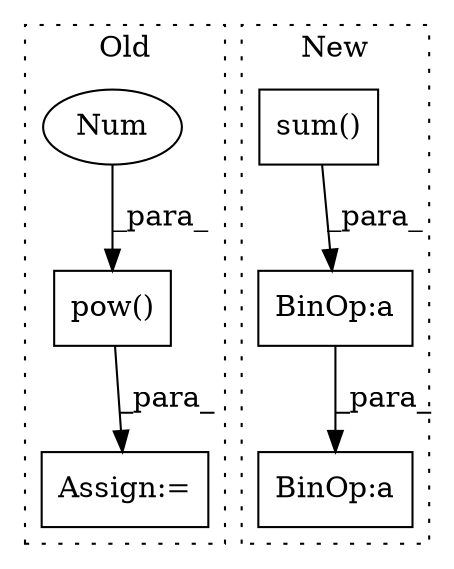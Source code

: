 digraph G {
subgraph cluster0 {
1 [label="pow()" a="75" s="2236,2257" l="20,1" shape="box"];
3 [label="Num" a="76" s="2256" l="1" shape="ellipse"];
4 [label="Assign:=" a="68" s="2233" l="3" shape="box"];
label = "Old";
style="dotted";
}
subgraph cluster1 {
2 [label="sum()" a="75" s="6325" l="23" shape="box"];
5 [label="BinOp:a" a="82" s="6294" l="31" shape="box"];
6 [label="BinOp:a" a="82" s="6395" l="3" shape="box"];
label = "New";
style="dotted";
}
1 -> 4 [label="_para_"];
2 -> 5 [label="_para_"];
3 -> 1 [label="_para_"];
5 -> 6 [label="_para_"];
}